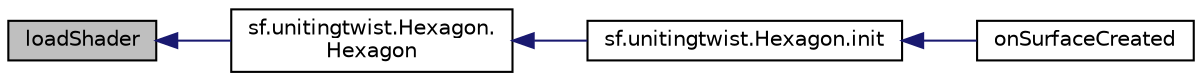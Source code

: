 digraph "loadShader"
{
  edge [fontname="Helvetica",fontsize="10",labelfontname="Helvetica",labelfontsize="10"];
  node [fontname="Helvetica",fontsize="10",shape=record];
  rankdir="LR";
  Node12 [label="loadShader",height=0.2,width=0.4,color="black", fillcolor="grey75", style="filled", fontcolor="black"];
  Node12 -> Node13 [dir="back",color="midnightblue",fontsize="10",style="solid",fontname="Helvetica"];
  Node13 [label="sf.unitingtwist.Hexagon.\lHexagon",height=0.2,width=0.4,color="black", fillcolor="white", style="filled",URL="$classsf_1_1unitingtwist_1_1_hexagon.html#aadc1f20d3bb3b975b0e03c519a7f8917",tooltip="Sets up the drawing object data for use in an OpenGL ES context. "];
  Node13 -> Node14 [dir="back",color="midnightblue",fontsize="10",style="solid",fontname="Helvetica"];
  Node14 [label="sf.unitingtwist.Hexagon.init",height=0.2,width=0.4,color="black", fillcolor="white", style="filled",URL="$classsf_1_1unitingtwist_1_1_hexagon.html#a6bacb22e3ae6e84e8dd537d4f92b8e68"];
  Node14 -> Node15 [dir="back",color="midnightblue",fontsize="10",style="solid",fontname="Helvetica"];
  Node15 [label="onSurfaceCreated",height=0.2,width=0.4,color="black", fillcolor="white", style="filled",URL="$classsf_1_1unitingtwist_1_1_my_g_l_renderer.html#a6843354e3fe7377a3a73cb4b063ffa8f"];
}

